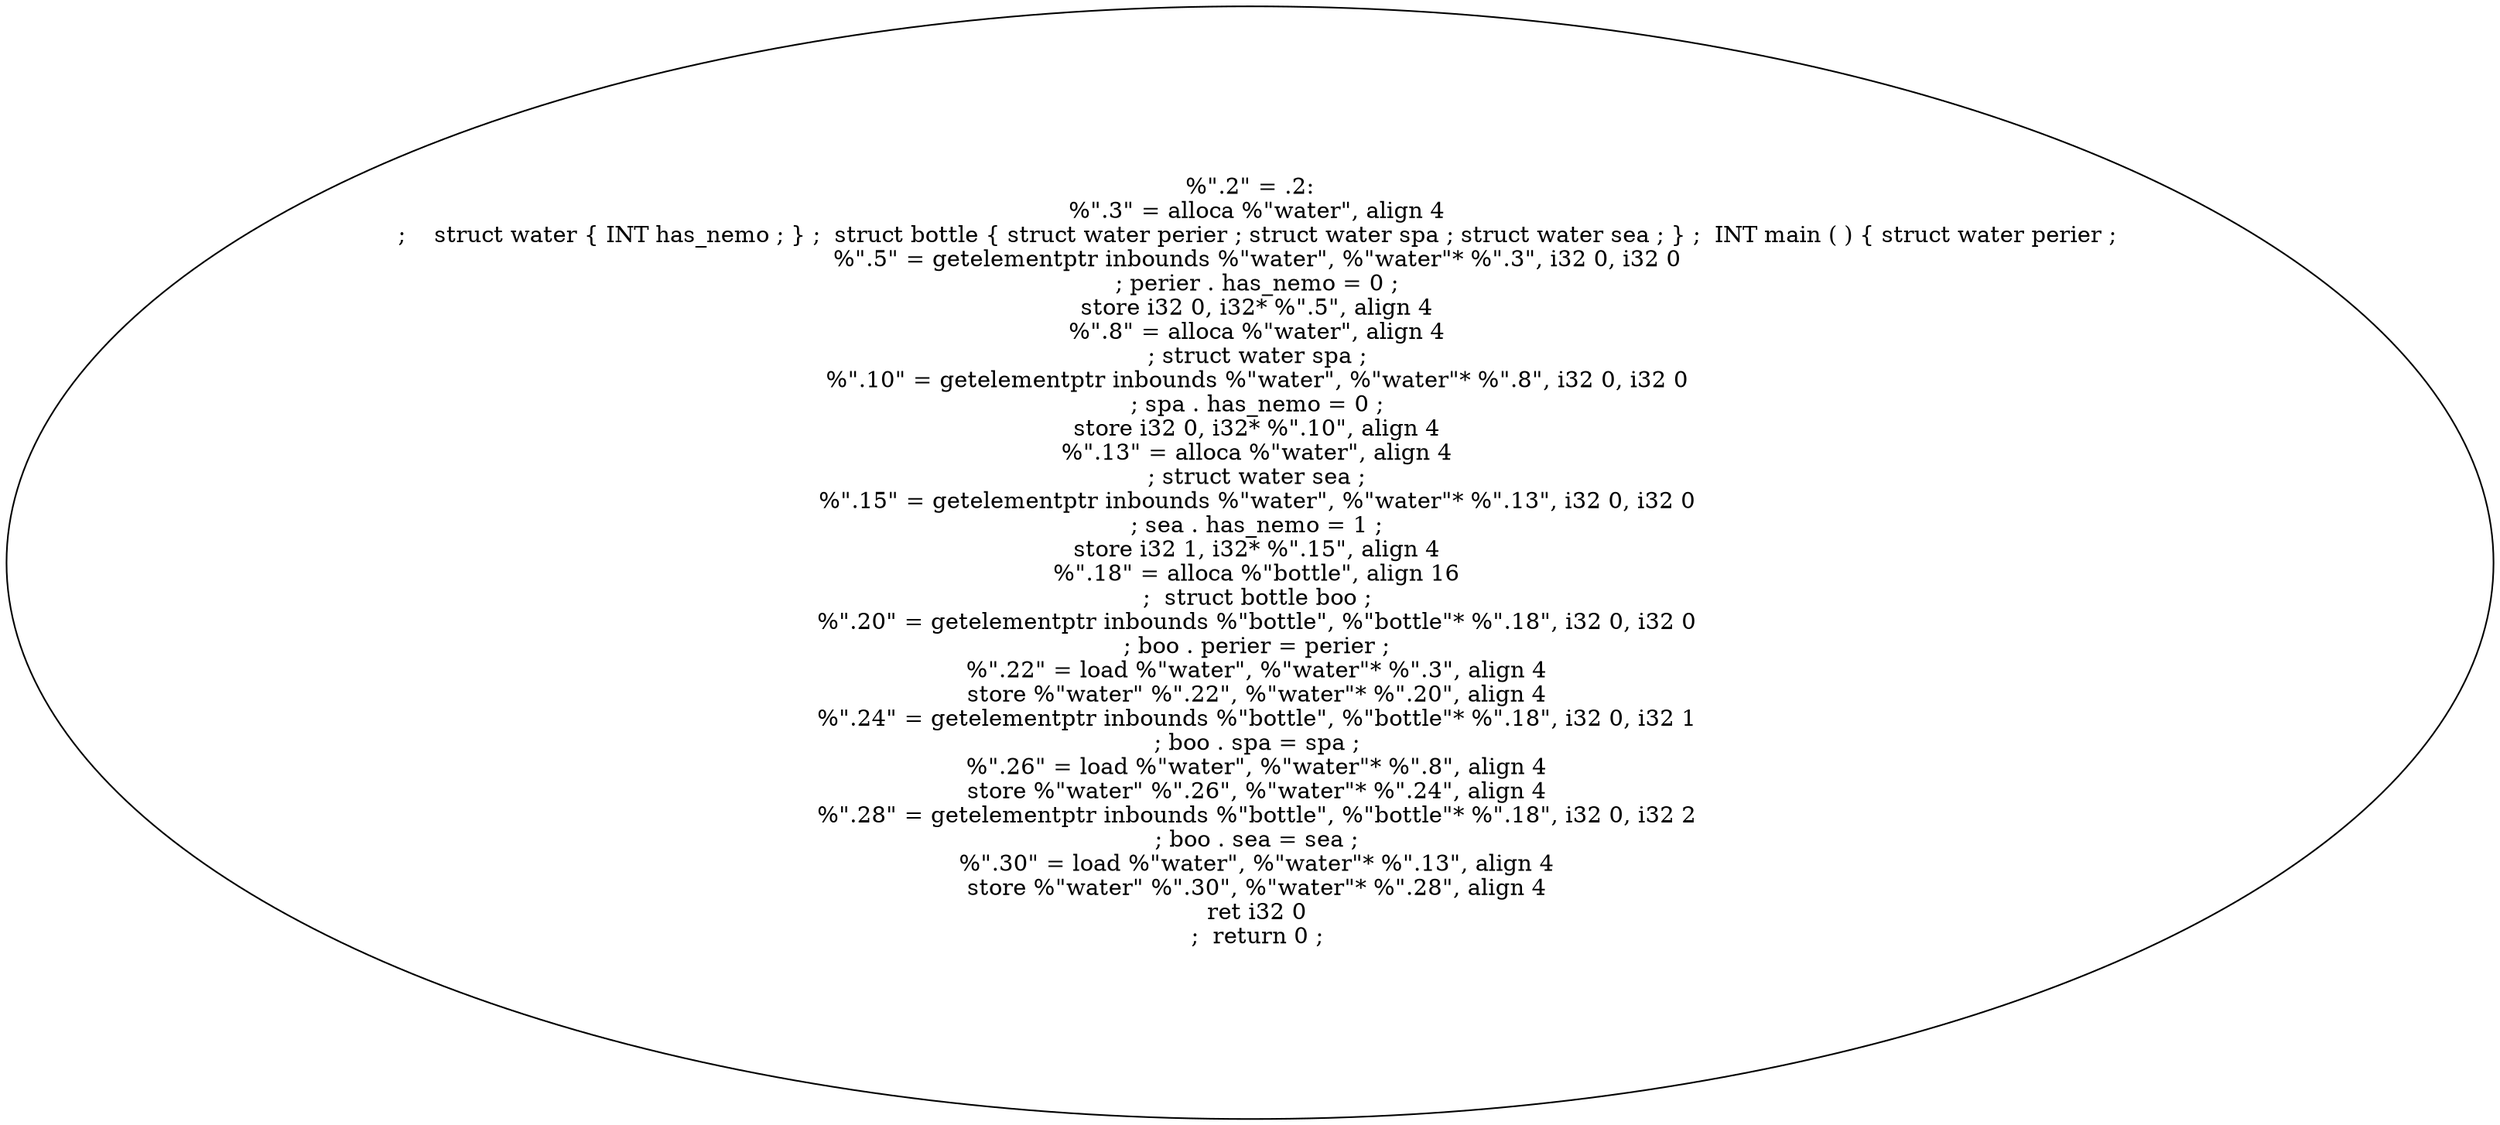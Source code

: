 digraph AST {
  "138547478792992" [label="%\".2\" = .2:
  %\".3\" = alloca %\"water\", align 4
  ;    struct water { INT has_nemo ; } ;  struct bottle { struct water perier ; struct water spa ; struct water sea ; } ;  INT main ( ) { struct water perier ;
  %\".5\" = getelementptr inbounds %\"water\", %\"water\"* %\".3\", i32 0, i32 0
  ; perier . has_nemo = 0 ;
  store i32 0, i32* %\".5\", align 4
  %\".8\" = alloca %\"water\", align 4
  ; struct water spa ;
  %\".10\" = getelementptr inbounds %\"water\", %\"water\"* %\".8\", i32 0, i32 0
  ; spa . has_nemo = 0 ;
  store i32 0, i32* %\".10\", align 4
  %\".13\" = alloca %\"water\", align 4
  ; struct water sea ;
  %\".15\" = getelementptr inbounds %\"water\", %\"water\"* %\".13\", i32 0, i32 0
  ; sea . has_nemo = 1 ;
  store i32 1, i32* %\".15\", align 4
  %\".18\" = alloca %\"bottle\", align 16
  ;  struct bottle boo ;
  %\".20\" = getelementptr inbounds %\"bottle\", %\"bottle\"* %\".18\", i32 0, i32 0
  ; boo . perier = perier ;
  %\".22\" = load %\"water\", %\"water\"* %\".3\", align 4
  store %\"water\" %\".22\", %\"water\"* %\".20\", align 4
  %\".24\" = getelementptr inbounds %\"bottle\", %\"bottle\"* %\".18\", i32 0, i32 1
  ; boo . spa = spa ;
  %\".26\" = load %\"water\", %\"water\"* %\".8\", align 4
  store %\"water\" %\".26\", %\"water\"* %\".24\", align 4
  %\".28\" = getelementptr inbounds %\"bottle\", %\"bottle\"* %\".18\", i32 0, i32 2
  ; boo . sea = sea ;
  %\".30\" = load %\"water\", %\"water\"* %\".13\", align 4
  store %\"water\" %\".30\", %\"water\"* %\".28\", align 4
  ret i32 0
  ;  return 0 ;"];
}
